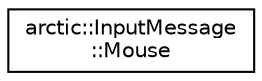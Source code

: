 digraph "Graphical Class Hierarchy"
{
 // LATEX_PDF_SIZE
  edge [fontname="Helvetica",fontsize="10",labelfontname="Helvetica",labelfontsize="10"];
  node [fontname="Helvetica",fontsize="10",shape=record];
  rankdir="LR";
  Node0 [label="arctic::InputMessage\l::Mouse",height=0.2,width=0.4,color="black", fillcolor="white", style="filled",URL="$structarctic_1_1_input_message_1_1_mouse.html",tooltip=" "];
}
